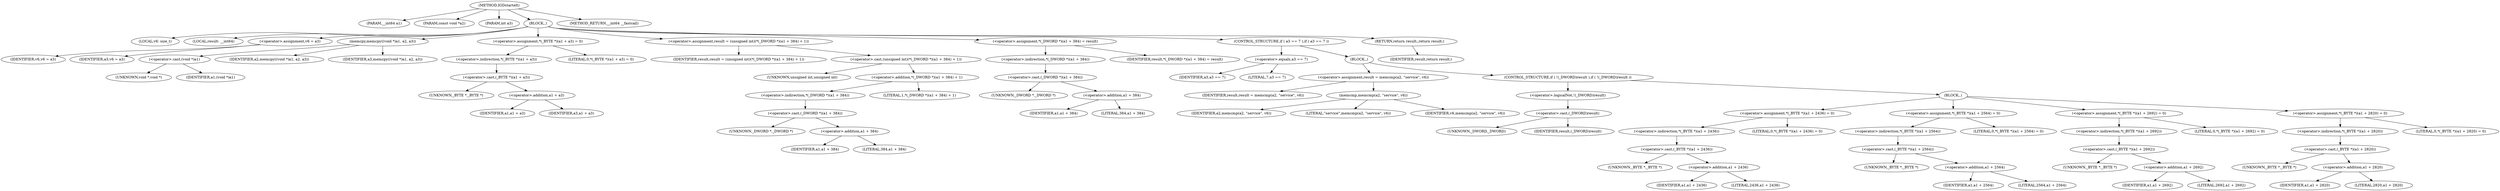 digraph IGDstartelt {  
"1000103" [label = "(METHOD,IGDstartelt)" ]
"1000104" [label = "(PARAM,__int64 a1)" ]
"1000105" [label = "(PARAM,const void *a2)" ]
"1000106" [label = "(PARAM,int a3)" ]
"1000107" [label = "(BLOCK,,)" ]
"1000108" [label = "(LOCAL,v6: size_t)" ]
"1000109" [label = "(LOCAL,result: __int64)" ]
"1000110" [label = "(<operator>.assignment,v6 = a3)" ]
"1000111" [label = "(IDENTIFIER,v6,v6 = a3)" ]
"1000112" [label = "(IDENTIFIER,a3,v6 = a3)" ]
"1000113" [label = "(memcpy,memcpy((void *)a1, a2, a3))" ]
"1000114" [label = "(<operator>.cast,(void *)a1)" ]
"1000115" [label = "(UNKNOWN,void *,void *)" ]
"1000116" [label = "(IDENTIFIER,a1,(void *)a1)" ]
"1000117" [label = "(IDENTIFIER,a2,memcpy((void *)a1, a2, a3))" ]
"1000118" [label = "(IDENTIFIER,a3,memcpy((void *)a1, a2, a3))" ]
"1000119" [label = "(<operator>.assignment,*(_BYTE *)(a1 + a3) = 0)" ]
"1000120" [label = "(<operator>.indirection,*(_BYTE *)(a1 + a3))" ]
"1000121" [label = "(<operator>.cast,(_BYTE *)(a1 + a3))" ]
"1000122" [label = "(UNKNOWN,_BYTE *,_BYTE *)" ]
"1000123" [label = "(<operator>.addition,a1 + a3)" ]
"1000124" [label = "(IDENTIFIER,a1,a1 + a3)" ]
"1000125" [label = "(IDENTIFIER,a3,a1 + a3)" ]
"1000126" [label = "(LITERAL,0,*(_BYTE *)(a1 + a3) = 0)" ]
"1000127" [label = "(<operator>.assignment,result = (unsigned int)(*(_DWORD *)(a1 + 384) + 1))" ]
"1000128" [label = "(IDENTIFIER,result,result = (unsigned int)(*(_DWORD *)(a1 + 384) + 1))" ]
"1000129" [label = "(<operator>.cast,(unsigned int)(*(_DWORD *)(a1 + 384) + 1))" ]
"1000130" [label = "(UNKNOWN,unsigned int,unsigned int)" ]
"1000131" [label = "(<operator>.addition,*(_DWORD *)(a1 + 384) + 1)" ]
"1000132" [label = "(<operator>.indirection,*(_DWORD *)(a1 + 384))" ]
"1000133" [label = "(<operator>.cast,(_DWORD *)(a1 + 384))" ]
"1000134" [label = "(UNKNOWN,_DWORD *,_DWORD *)" ]
"1000135" [label = "(<operator>.addition,a1 + 384)" ]
"1000136" [label = "(IDENTIFIER,a1,a1 + 384)" ]
"1000137" [label = "(LITERAL,384,a1 + 384)" ]
"1000138" [label = "(LITERAL,1,*(_DWORD *)(a1 + 384) + 1)" ]
"1000139" [label = "(<operator>.assignment,*(_DWORD *)(a1 + 384) = result)" ]
"1000140" [label = "(<operator>.indirection,*(_DWORD *)(a1 + 384))" ]
"1000141" [label = "(<operator>.cast,(_DWORD *)(a1 + 384))" ]
"1000142" [label = "(UNKNOWN,_DWORD *,_DWORD *)" ]
"1000143" [label = "(<operator>.addition,a1 + 384)" ]
"1000144" [label = "(IDENTIFIER,a1,a1 + 384)" ]
"1000145" [label = "(LITERAL,384,a1 + 384)" ]
"1000146" [label = "(IDENTIFIER,result,*(_DWORD *)(a1 + 384) = result)" ]
"1000147" [label = "(CONTROL_STRUCTURE,if ( a3 == 7 ),if ( a3 == 7 ))" ]
"1000148" [label = "(<operator>.equals,a3 == 7)" ]
"1000149" [label = "(IDENTIFIER,a3,a3 == 7)" ]
"1000150" [label = "(LITERAL,7,a3 == 7)" ]
"1000151" [label = "(BLOCK,,)" ]
"1000152" [label = "(<operator>.assignment,result = memcmp(a2, \"service\", v6))" ]
"1000153" [label = "(IDENTIFIER,result,result = memcmp(a2, \"service\", v6))" ]
"1000154" [label = "(memcmp,memcmp(a2, \"service\", v6))" ]
"1000155" [label = "(IDENTIFIER,a2,memcmp(a2, \"service\", v6))" ]
"1000156" [label = "(LITERAL,\"service\",memcmp(a2, \"service\", v6))" ]
"1000157" [label = "(IDENTIFIER,v6,memcmp(a2, \"service\", v6))" ]
"1000158" [label = "(CONTROL_STRUCTURE,if ( !(_DWORD)result ),if ( !(_DWORD)result ))" ]
"1000159" [label = "(<operator>.logicalNot,!(_DWORD)result)" ]
"1000160" [label = "(<operator>.cast,(_DWORD)result)" ]
"1000161" [label = "(UNKNOWN,_DWORD,_DWORD)" ]
"1000162" [label = "(IDENTIFIER,result,(_DWORD)result)" ]
"1000163" [label = "(BLOCK,,)" ]
"1000164" [label = "(<operator>.assignment,*(_BYTE *)(a1 + 2436) = 0)" ]
"1000165" [label = "(<operator>.indirection,*(_BYTE *)(a1 + 2436))" ]
"1000166" [label = "(<operator>.cast,(_BYTE *)(a1 + 2436))" ]
"1000167" [label = "(UNKNOWN,_BYTE *,_BYTE *)" ]
"1000168" [label = "(<operator>.addition,a1 + 2436)" ]
"1000169" [label = "(IDENTIFIER,a1,a1 + 2436)" ]
"1000170" [label = "(LITERAL,2436,a1 + 2436)" ]
"1000171" [label = "(LITERAL,0,*(_BYTE *)(a1 + 2436) = 0)" ]
"1000172" [label = "(<operator>.assignment,*(_BYTE *)(a1 + 2564) = 0)" ]
"1000173" [label = "(<operator>.indirection,*(_BYTE *)(a1 + 2564))" ]
"1000174" [label = "(<operator>.cast,(_BYTE *)(a1 + 2564))" ]
"1000175" [label = "(UNKNOWN,_BYTE *,_BYTE *)" ]
"1000176" [label = "(<operator>.addition,a1 + 2564)" ]
"1000177" [label = "(IDENTIFIER,a1,a1 + 2564)" ]
"1000178" [label = "(LITERAL,2564,a1 + 2564)" ]
"1000179" [label = "(LITERAL,0,*(_BYTE *)(a1 + 2564) = 0)" ]
"1000180" [label = "(<operator>.assignment,*(_BYTE *)(a1 + 2692) = 0)" ]
"1000181" [label = "(<operator>.indirection,*(_BYTE *)(a1 + 2692))" ]
"1000182" [label = "(<operator>.cast,(_BYTE *)(a1 + 2692))" ]
"1000183" [label = "(UNKNOWN,_BYTE *,_BYTE *)" ]
"1000184" [label = "(<operator>.addition,a1 + 2692)" ]
"1000185" [label = "(IDENTIFIER,a1,a1 + 2692)" ]
"1000186" [label = "(LITERAL,2692,a1 + 2692)" ]
"1000187" [label = "(LITERAL,0,*(_BYTE *)(a1 + 2692) = 0)" ]
"1000188" [label = "(<operator>.assignment,*(_BYTE *)(a1 + 2820) = 0)" ]
"1000189" [label = "(<operator>.indirection,*(_BYTE *)(a1 + 2820))" ]
"1000190" [label = "(<operator>.cast,(_BYTE *)(a1 + 2820))" ]
"1000191" [label = "(UNKNOWN,_BYTE *,_BYTE *)" ]
"1000192" [label = "(<operator>.addition,a1 + 2820)" ]
"1000193" [label = "(IDENTIFIER,a1,a1 + 2820)" ]
"1000194" [label = "(LITERAL,2820,a1 + 2820)" ]
"1000195" [label = "(LITERAL,0,*(_BYTE *)(a1 + 2820) = 0)" ]
"1000196" [label = "(RETURN,return result;,return result;)" ]
"1000197" [label = "(IDENTIFIER,result,return result;)" ]
"1000198" [label = "(METHOD_RETURN,__int64 __fastcall)" ]
  "1000103" -> "1000104" 
  "1000103" -> "1000105" 
  "1000103" -> "1000106" 
  "1000103" -> "1000107" 
  "1000103" -> "1000198" 
  "1000107" -> "1000108" 
  "1000107" -> "1000109" 
  "1000107" -> "1000110" 
  "1000107" -> "1000113" 
  "1000107" -> "1000119" 
  "1000107" -> "1000127" 
  "1000107" -> "1000139" 
  "1000107" -> "1000147" 
  "1000107" -> "1000196" 
  "1000110" -> "1000111" 
  "1000110" -> "1000112" 
  "1000113" -> "1000114" 
  "1000113" -> "1000117" 
  "1000113" -> "1000118" 
  "1000114" -> "1000115" 
  "1000114" -> "1000116" 
  "1000119" -> "1000120" 
  "1000119" -> "1000126" 
  "1000120" -> "1000121" 
  "1000121" -> "1000122" 
  "1000121" -> "1000123" 
  "1000123" -> "1000124" 
  "1000123" -> "1000125" 
  "1000127" -> "1000128" 
  "1000127" -> "1000129" 
  "1000129" -> "1000130" 
  "1000129" -> "1000131" 
  "1000131" -> "1000132" 
  "1000131" -> "1000138" 
  "1000132" -> "1000133" 
  "1000133" -> "1000134" 
  "1000133" -> "1000135" 
  "1000135" -> "1000136" 
  "1000135" -> "1000137" 
  "1000139" -> "1000140" 
  "1000139" -> "1000146" 
  "1000140" -> "1000141" 
  "1000141" -> "1000142" 
  "1000141" -> "1000143" 
  "1000143" -> "1000144" 
  "1000143" -> "1000145" 
  "1000147" -> "1000148" 
  "1000147" -> "1000151" 
  "1000148" -> "1000149" 
  "1000148" -> "1000150" 
  "1000151" -> "1000152" 
  "1000151" -> "1000158" 
  "1000152" -> "1000153" 
  "1000152" -> "1000154" 
  "1000154" -> "1000155" 
  "1000154" -> "1000156" 
  "1000154" -> "1000157" 
  "1000158" -> "1000159" 
  "1000158" -> "1000163" 
  "1000159" -> "1000160" 
  "1000160" -> "1000161" 
  "1000160" -> "1000162" 
  "1000163" -> "1000164" 
  "1000163" -> "1000172" 
  "1000163" -> "1000180" 
  "1000163" -> "1000188" 
  "1000164" -> "1000165" 
  "1000164" -> "1000171" 
  "1000165" -> "1000166" 
  "1000166" -> "1000167" 
  "1000166" -> "1000168" 
  "1000168" -> "1000169" 
  "1000168" -> "1000170" 
  "1000172" -> "1000173" 
  "1000172" -> "1000179" 
  "1000173" -> "1000174" 
  "1000174" -> "1000175" 
  "1000174" -> "1000176" 
  "1000176" -> "1000177" 
  "1000176" -> "1000178" 
  "1000180" -> "1000181" 
  "1000180" -> "1000187" 
  "1000181" -> "1000182" 
  "1000182" -> "1000183" 
  "1000182" -> "1000184" 
  "1000184" -> "1000185" 
  "1000184" -> "1000186" 
  "1000188" -> "1000189" 
  "1000188" -> "1000195" 
  "1000189" -> "1000190" 
  "1000190" -> "1000191" 
  "1000190" -> "1000192" 
  "1000192" -> "1000193" 
  "1000192" -> "1000194" 
  "1000196" -> "1000197" 
}
